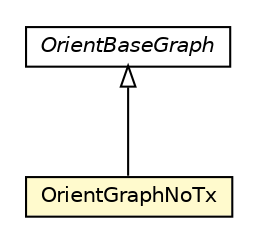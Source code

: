#!/usr/local/bin/dot
#
# Class diagram 
# Generated by UMLGraph version R5_6-24-gf6e263 (http://www.umlgraph.org/)
#

digraph G {
	edge [fontname="Helvetica",fontsize=10,labelfontname="Helvetica",labelfontsize=10];
	node [fontname="Helvetica",fontsize=10,shape=plaintext];
	nodesep=0.25;
	ranksep=0.5;
	// com.tinkerpop.blueprints.impls.orient.OrientGraphNoTx
	c4466430 [label=<<table title="com.tinkerpop.blueprints.impls.orient.OrientGraphNoTx" border="0" cellborder="1" cellspacing="0" cellpadding="2" port="p" bgcolor="lemonChiffon" href="./OrientGraphNoTx.html">
		<tr><td><table border="0" cellspacing="0" cellpadding="1">
<tr><td align="center" balign="center"> OrientGraphNoTx </td></tr>
		</table></td></tr>
		</table>>, URL="./OrientGraphNoTx.html", fontname="Helvetica", fontcolor="black", fontsize=10.0];
	// com.tinkerpop.blueprints.impls.orient.OrientBaseGraph
	c4466454 [label=<<table title="com.tinkerpop.blueprints.impls.orient.OrientBaseGraph" border="0" cellborder="1" cellspacing="0" cellpadding="2" port="p" href="./OrientBaseGraph.html">
		<tr><td><table border="0" cellspacing="0" cellpadding="1">
<tr><td align="center" balign="center"><font face="Helvetica-Oblique"> OrientBaseGraph </font></td></tr>
		</table></td></tr>
		</table>>, URL="./OrientBaseGraph.html", fontname="Helvetica", fontcolor="black", fontsize=10.0];
	//com.tinkerpop.blueprints.impls.orient.OrientGraphNoTx extends com.tinkerpop.blueprints.impls.orient.OrientBaseGraph
	c4466454:p -> c4466430:p [dir=back,arrowtail=empty];
}

